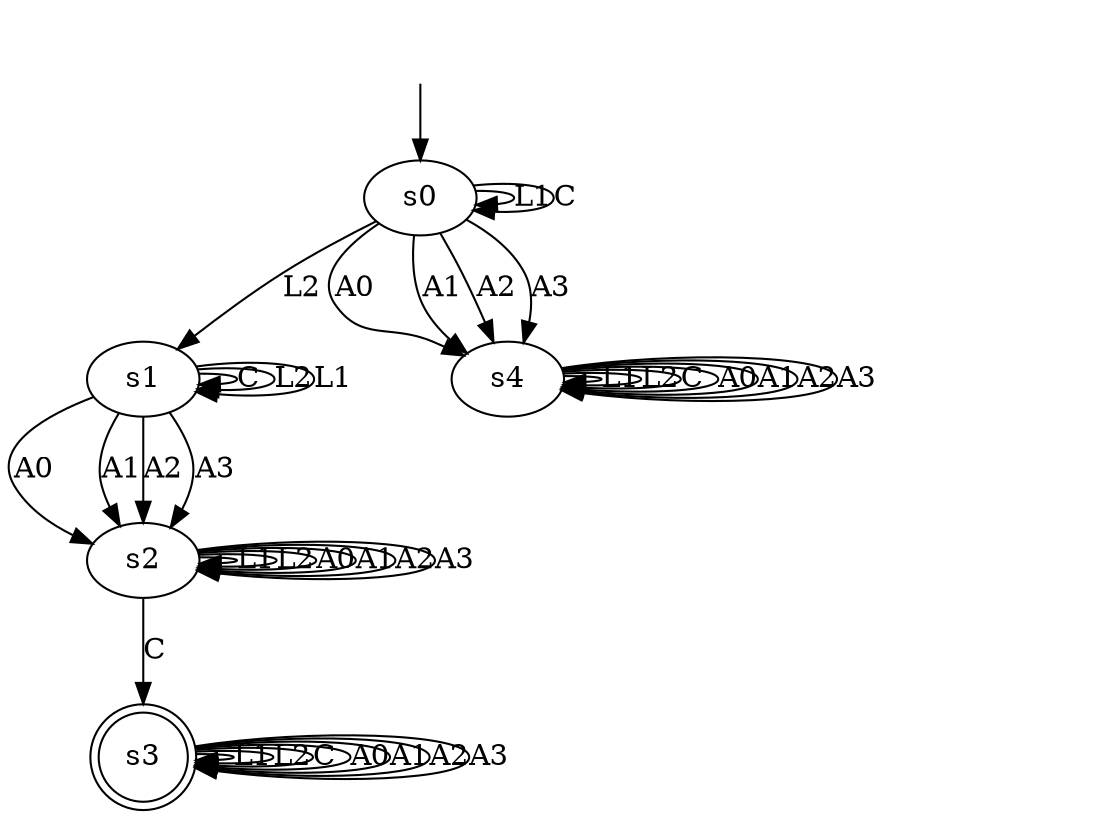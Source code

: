digraph "data/our_models/magento_4_b" {
s0 [label=s0];
s1 [label=s1];
s2 [label=s2];
s3 [label=s3, shape=doublecircle];
s4 [label=s4];
s0 -> s0  [label=L1];
s0 -> s0  [label=C];
s0 -> s1  [label=L2];
s0 -> s4  [label=A0];
s0 -> s4  [label=A1];
s0 -> s4  [label=A2];
s0 -> s4  [label=A3];
s1 -> s1  [label=C];
s1 -> s1  [label=L2];
s1 -> s1  [label=L1];
s1 -> s2  [label=A0];
s1 -> s2  [label=A1];
s1 -> s2  [label=A2];
s1 -> s2  [label=A3];
s2 -> s2  [label=L1];
s2 -> s2  [label=L2];
s2 -> s3  [label=C];
s2 -> s2  [label=A0];
s2 -> s2  [label=A1];
s2 -> s2  [label=A2];
s2 -> s2  [label=A3];
s3 -> s3  [label=L1];
s3 -> s3  [label=L2];
s3 -> s3  [label=C];
s3 -> s3  [label=A0];
s3 -> s3  [label=A1];
s3 -> s3  [label=A2];
s3 -> s3  [label=A3];
s4 -> s4  [label=L1];
s4 -> s4  [label=L2];
s4 -> s4  [label=C];
s4 -> s4  [label=A0];
s4 -> s4  [label=A1];
s4 -> s4  [label=A2];
s4 -> s4  [label=A3];
__start0 [label="", shape=none];
__start0 -> s0  [label=""];
}
